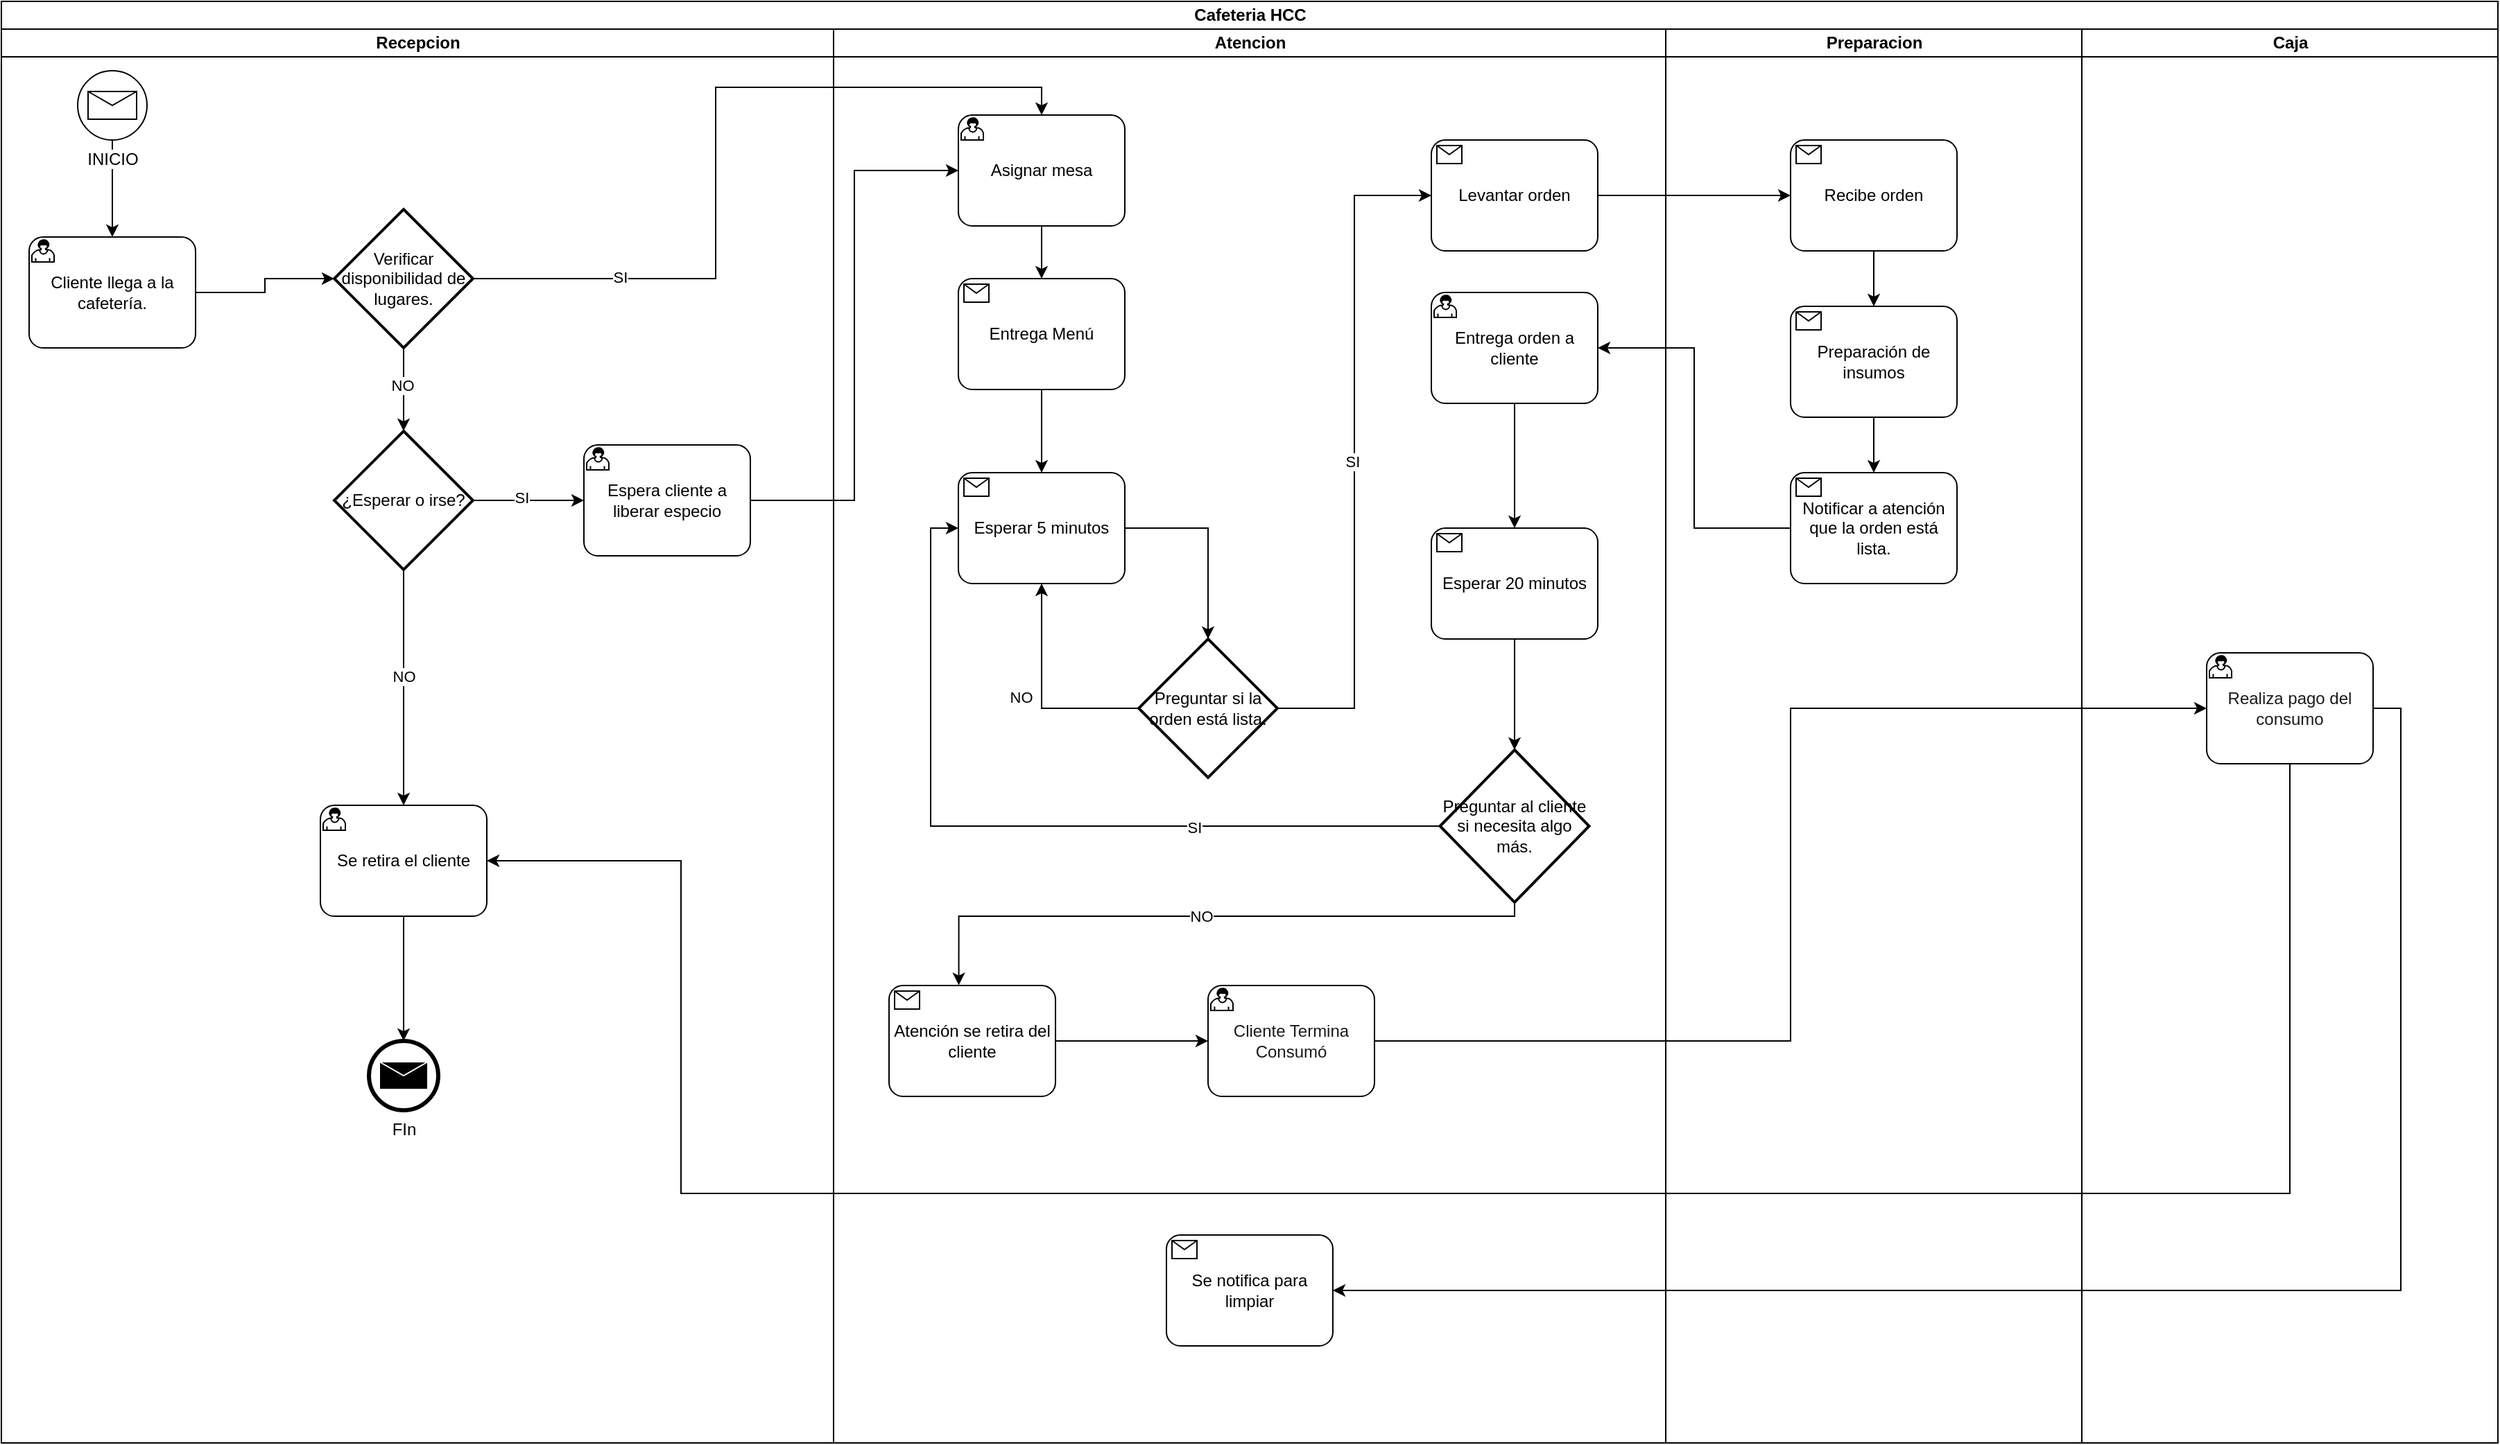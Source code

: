 <mxfile version="25.0.1">
  <diagram name="Página-1" id="KOfIU7jKedHMGHLrOH1f">
    <mxGraphModel dx="2533" dy="1373" grid="1" gridSize="10" guides="1" tooltips="1" connect="1" arrows="1" fold="1" page="1" pageScale="1" pageWidth="827" pageHeight="1169" math="0" shadow="0">
      <root>
        <mxCell id="0" />
        <mxCell id="1" parent="0" />
        <mxCell id="FAglLiWrUDAGm60mL0na-12" value="Cafeteria HCC" style="swimlane;childLayout=stackLayout;resizeParent=1;resizeParentMax=0;startSize=20;html=1;" parent="1" vertex="1">
          <mxGeometry x="210.0" y="110" width="1800" height="1040" as="geometry" />
        </mxCell>
        <mxCell id="FAglLiWrUDAGm60mL0na-13" value="Recepcion" style="swimlane;startSize=20;html=1;" parent="FAglLiWrUDAGm60mL0na-12" vertex="1">
          <mxGeometry y="20" width="600" height="1020" as="geometry">
            <mxRectangle y="20" width="40" height="460" as="alternateBounds" />
          </mxGeometry>
        </mxCell>
        <mxCell id="8RAqlN66zT2HLcXRzkkI-7" style="edgeStyle=orthogonalEdgeStyle;rounded=0;orthogonalLoop=1;jettySize=auto;html=1;exitX=0.5;exitY=1;exitDx=0;exitDy=0;exitPerimeter=0;" edge="1" parent="FAglLiWrUDAGm60mL0na-13" source="FAglLiWrUDAGm60mL0na-18" target="8RAqlN66zT2HLcXRzkkI-5">
          <mxGeometry relative="1" as="geometry" />
        </mxCell>
        <mxCell id="FAglLiWrUDAGm60mL0na-18" value="INICIO" style="points=[[0.145,0.145,0],[0.5,0,0],[0.855,0.145,0],[1,0.5,0],[0.855,0.855,0],[0.5,1,0],[0.145,0.855,0],[0,0.5,0]];shape=mxgraph.bpmn.event;html=1;verticalLabelPosition=bottom;labelBackgroundColor=#ffffff;verticalAlign=top;align=center;perimeter=ellipsePerimeter;outlineConnect=0;aspect=fixed;outline=standard;symbol=message;" parent="FAglLiWrUDAGm60mL0na-13" vertex="1">
          <mxGeometry x="55.0" y="30" width="50" height="50" as="geometry" />
        </mxCell>
        <mxCell id="8RAqlN66zT2HLcXRzkkI-5" value="Cliente llega a la cafetería." style="points=[[0.25,0,0],[0.5,0,0],[0.75,0,0],[1,0.25,0],[1,0.5,0],[1,0.75,0],[0.75,1,0],[0.5,1,0],[0.25,1,0],[0,0.75,0],[0,0.5,0],[0,0.25,0]];shape=mxgraph.bpmn.task;whiteSpace=wrap;rectStyle=rounded;size=10;html=1;container=1;expand=0;collapsible=0;taskMarker=user;" vertex="1" parent="FAglLiWrUDAGm60mL0na-13">
          <mxGeometry x="20.0" y="150" width="120" height="80" as="geometry" />
        </mxCell>
        <mxCell id="8RAqlN66zT2HLcXRzkkI-23" value="Se retira el cliente" style="points=[[0.25,0,0],[0.5,0,0],[0.75,0,0],[1,0.25,0],[1,0.5,0],[1,0.75,0],[0.75,1,0],[0.5,1,0],[0.25,1,0],[0,0.75,0],[0,0.5,0],[0,0.25,0]];shape=mxgraph.bpmn.task;whiteSpace=wrap;rectStyle=rounded;size=10;html=1;container=1;expand=0;collapsible=0;taskMarker=user;" vertex="1" parent="FAglLiWrUDAGm60mL0na-13">
          <mxGeometry x="230.0" y="560" width="120" height="80" as="geometry" />
        </mxCell>
        <mxCell id="8RAqlN66zT2HLcXRzkkI-24" value="FIn" style="points=[[0.145,0.145,0],[0.5,0,0],[0.855,0.145,0],[1,0.5,0],[0.855,0.855,0],[0.5,1,0],[0.145,0.855,0],[0,0.5,0]];shape=mxgraph.bpmn.event;html=1;verticalLabelPosition=bottom;labelBackgroundColor=#ffffff;verticalAlign=top;align=center;perimeter=ellipsePerimeter;outlineConnect=0;aspect=fixed;outline=end;symbol=message;" vertex="1" parent="FAglLiWrUDAGm60mL0na-13">
          <mxGeometry x="265.0" y="730" width="50" height="50" as="geometry" />
        </mxCell>
        <mxCell id="8RAqlN66zT2HLcXRzkkI-26" style="edgeStyle=orthogonalEdgeStyle;rounded=0;orthogonalLoop=1;jettySize=auto;html=1;exitX=0.5;exitY=1;exitDx=0;exitDy=0;exitPerimeter=0;entryX=0.5;entryY=0;entryDx=0;entryDy=0;entryPerimeter=0;" edge="1" parent="FAglLiWrUDAGm60mL0na-13" source="8RAqlN66zT2HLcXRzkkI-23" target="8RAqlN66zT2HLcXRzkkI-24">
          <mxGeometry relative="1" as="geometry" />
        </mxCell>
        <mxCell id="8RAqlN66zT2HLcXRzkkI-14" style="edgeStyle=orthogonalEdgeStyle;rounded=0;orthogonalLoop=1;jettySize=auto;html=1;exitX=1;exitY=0.5;exitDx=0;exitDy=0;exitPerimeter=0;entryX=0;entryY=0.5;entryDx=0;entryDy=0;entryPerimeter=0;" edge="1" parent="FAglLiWrUDAGm60mL0na-13" source="8RAqlN66zT2HLcXRzkkI-5" target="8RAqlN66zT2HLcXRzkkI-74">
          <mxGeometry relative="1" as="geometry">
            <mxPoint x="240" y="190" as="targetPoint" />
          </mxGeometry>
        </mxCell>
        <mxCell id="8RAqlN66zT2HLcXRzkkI-20" style="edgeStyle=orthogonalEdgeStyle;rounded=0;orthogonalLoop=1;jettySize=auto;html=1;entryX=0.5;entryY=0;entryDx=0;entryDy=0;entryPerimeter=0;exitX=0.5;exitY=1;exitDx=0;exitDy=0;exitPerimeter=0;" edge="1" parent="FAglLiWrUDAGm60mL0na-13" source="8RAqlN66zT2HLcXRzkkI-74" target="8RAqlN66zT2HLcXRzkkI-75">
          <mxGeometry relative="1" as="geometry">
            <mxPoint x="370.0" y="270" as="sourcePoint" />
            <mxPoint x="290.059" y="300.059" as="targetPoint" />
          </mxGeometry>
        </mxCell>
        <mxCell id="8RAqlN66zT2HLcXRzkkI-35" value="NO" style="edgeLabel;html=1;align=center;verticalAlign=middle;resizable=0;points=[];" vertex="1" connectable="0" parent="8RAqlN66zT2HLcXRzkkI-20">
          <mxGeometry x="-0.112" y="-1" relative="1" as="geometry">
            <mxPoint as="offset" />
          </mxGeometry>
        </mxCell>
        <mxCell id="8RAqlN66zT2HLcXRzkkI-42" style="edgeStyle=orthogonalEdgeStyle;rounded=0;orthogonalLoop=1;jettySize=auto;html=1;entryX=0.5;entryY=0;entryDx=0;entryDy=0;entryPerimeter=0;exitX=0.5;exitY=1;exitDx=0;exitDy=0;exitPerimeter=0;" edge="1" parent="FAglLiWrUDAGm60mL0na-13" source="8RAqlN66zT2HLcXRzkkI-75" target="8RAqlN66zT2HLcXRzkkI-23">
          <mxGeometry relative="1" as="geometry">
            <mxPoint x="250.0" y="340" as="sourcePoint" />
          </mxGeometry>
        </mxCell>
        <mxCell id="8RAqlN66zT2HLcXRzkkI-43" value="NO" style="edgeLabel;html=1;align=center;verticalAlign=middle;resizable=0;points=[];" vertex="1" connectable="0" parent="8RAqlN66zT2HLcXRzkkI-42">
          <mxGeometry x="-0.102" relative="1" as="geometry">
            <mxPoint as="offset" />
          </mxGeometry>
        </mxCell>
        <mxCell id="8RAqlN66zT2HLcXRzkkI-38" value="Espera cliente a liberar especio" style="points=[[0.25,0,0],[0.5,0,0],[0.75,0,0],[1,0.25,0],[1,0.5,0],[1,0.75,0],[0.75,1,0],[0.5,1,0],[0.25,1,0],[0,0.75,0],[0,0.5,0],[0,0.25,0]];shape=mxgraph.bpmn.task;whiteSpace=wrap;rectStyle=rounded;size=10;html=1;container=1;expand=0;collapsible=0;taskMarker=user;" vertex="1" parent="FAglLiWrUDAGm60mL0na-13">
          <mxGeometry x="420.0" y="300" width="120" height="80" as="geometry" />
        </mxCell>
        <mxCell id="8RAqlN66zT2HLcXRzkkI-74" value="Verificar disponibilidad de lugares." style="strokeWidth=2;html=1;shape=mxgraph.flowchart.decision;whiteSpace=wrap;" vertex="1" parent="FAglLiWrUDAGm60mL0na-13">
          <mxGeometry x="240.0" y="130" width="100" height="100" as="geometry" />
        </mxCell>
        <mxCell id="8RAqlN66zT2HLcXRzkkI-75" value="¿Esperar o irse?" style="strokeWidth=2;html=1;shape=mxgraph.flowchart.decision;whiteSpace=wrap;" vertex="1" parent="FAglLiWrUDAGm60mL0na-13">
          <mxGeometry x="240.0" y="290" width="100" height="100" as="geometry" />
        </mxCell>
        <mxCell id="8RAqlN66zT2HLcXRzkkI-92" style="edgeStyle=orthogonalEdgeStyle;rounded=0;orthogonalLoop=1;jettySize=auto;html=1;exitX=1;exitY=0.5;exitDx=0;exitDy=0;exitPerimeter=0;entryX=0;entryY=0.5;entryDx=0;entryDy=0;entryPerimeter=0;" edge="1" parent="FAglLiWrUDAGm60mL0na-13" source="8RAqlN66zT2HLcXRzkkI-75" target="8RAqlN66zT2HLcXRzkkI-38">
          <mxGeometry relative="1" as="geometry" />
        </mxCell>
        <mxCell id="8RAqlN66zT2HLcXRzkkI-93" value="SI" style="edgeLabel;html=1;align=center;verticalAlign=middle;resizable=0;points=[];" vertex="1" connectable="0" parent="8RAqlN66zT2HLcXRzkkI-92">
          <mxGeometry x="-0.119" y="2" relative="1" as="geometry">
            <mxPoint as="offset" />
          </mxGeometry>
        </mxCell>
        <mxCell id="FAglLiWrUDAGm60mL0na-14" value="Atencion" style="swimlane;startSize=20;html=1;" parent="FAglLiWrUDAGm60mL0na-12" vertex="1">
          <mxGeometry x="600" y="20" width="600" height="1020" as="geometry" />
        </mxCell>
        <mxCell id="8RAqlN66zT2HLcXRzkkI-18" value="Asignar mesa" style="points=[[0.25,0,0],[0.5,0,0],[0.75,0,0],[1,0.25,0],[1,0.5,0],[1,0.75,0],[0.75,1,0],[0.5,1,0],[0.25,1,0],[0,0.75,0],[0,0.5,0],[0,0.25,0]];shape=mxgraph.bpmn.task;whiteSpace=wrap;rectStyle=rounded;size=10;html=1;container=1;expand=0;collapsible=0;taskMarker=user;" vertex="1" parent="FAglLiWrUDAGm60mL0na-14">
          <mxGeometry x="90.0" y="62" width="120" height="80" as="geometry" />
        </mxCell>
        <mxCell id="8RAqlN66zT2HLcXRzkkI-40" value="Entrega Menú" style="points=[[0.25,0,0],[0.5,0,0],[0.75,0,0],[1,0.25,0],[1,0.5,0],[1,0.75,0],[0.75,1,0],[0.5,1,0],[0.25,1,0],[0,0.75,0],[0,0.5,0],[0,0.25,0]];shape=mxgraph.bpmn.task;whiteSpace=wrap;rectStyle=rounded;size=10;html=1;container=1;expand=0;collapsible=0;taskMarker=receive;" vertex="1" parent="FAglLiWrUDAGm60mL0na-14">
          <mxGeometry x="90.0" y="180" width="120" height="80" as="geometry" />
        </mxCell>
        <mxCell id="8RAqlN66zT2HLcXRzkkI-41" style="edgeStyle=orthogonalEdgeStyle;rounded=0;orthogonalLoop=1;jettySize=auto;html=1;exitX=0.5;exitY=1;exitDx=0;exitDy=0;exitPerimeter=0;" edge="1" parent="FAglLiWrUDAGm60mL0na-14" source="8RAqlN66zT2HLcXRzkkI-18" target="8RAqlN66zT2HLcXRzkkI-40">
          <mxGeometry relative="1" as="geometry" />
        </mxCell>
        <mxCell id="8RAqlN66zT2HLcXRzkkI-54" style="edgeStyle=orthogonalEdgeStyle;rounded=0;orthogonalLoop=1;jettySize=auto;html=1;exitX=1;exitY=0.5;exitDx=0;exitDy=0;exitPerimeter=0;entryX=0.5;entryY=0;entryDx=0;entryDy=0;entryPerimeter=0;" edge="1" parent="FAglLiWrUDAGm60mL0na-14" source="8RAqlN66zT2HLcXRzkkI-52" target="8RAqlN66zT2HLcXRzkkI-73">
          <mxGeometry relative="1" as="geometry">
            <mxPoint x="250.0" y="440" as="targetPoint" />
          </mxGeometry>
        </mxCell>
        <mxCell id="8RAqlN66zT2HLcXRzkkI-52" value="Esperar 5 minutos" style="points=[[0.25,0,0],[0.5,0,0],[0.75,0,0],[1,0.25,0],[1,0.5,0],[1,0.75,0],[0.75,1,0],[0.5,1,0],[0.25,1,0],[0,0.75,0],[0,0.5,0],[0,0.25,0]];shape=mxgraph.bpmn.task;whiteSpace=wrap;rectStyle=rounded;size=10;html=1;container=1;expand=0;collapsible=0;taskMarker=receive;" vertex="1" parent="FAglLiWrUDAGm60mL0na-14">
          <mxGeometry x="90.0" y="320" width="120" height="80" as="geometry" />
        </mxCell>
        <mxCell id="8RAqlN66zT2HLcXRzkkI-53" style="edgeStyle=orthogonalEdgeStyle;rounded=0;orthogonalLoop=1;jettySize=auto;html=1;exitX=0.5;exitY=1;exitDx=0;exitDy=0;exitPerimeter=0;entryX=0.5;entryY=0;entryDx=0;entryDy=0;entryPerimeter=0;" edge="1" parent="FAglLiWrUDAGm60mL0na-14" source="8RAqlN66zT2HLcXRzkkI-40" target="8RAqlN66zT2HLcXRzkkI-52">
          <mxGeometry relative="1" as="geometry" />
        </mxCell>
        <mxCell id="8RAqlN66zT2HLcXRzkkI-55" style="edgeStyle=orthogonalEdgeStyle;rounded=0;orthogonalLoop=1;jettySize=auto;html=1;exitX=0;exitY=0.5;exitDx=0;exitDy=0;entryX=0.5;entryY=1;entryDx=0;entryDy=0;entryPerimeter=0;exitPerimeter=0;" edge="1" parent="FAglLiWrUDAGm60mL0na-14" source="8RAqlN66zT2HLcXRzkkI-73" target="8RAqlN66zT2HLcXRzkkI-52">
          <mxGeometry relative="1" as="geometry">
            <mxPoint x="300.0" y="490" as="sourcePoint" />
          </mxGeometry>
        </mxCell>
        <mxCell id="8RAqlN66zT2HLcXRzkkI-56" value="NO" style="edgeLabel;html=1;align=center;verticalAlign=middle;resizable=0;points=[];" vertex="1" connectable="0" parent="8RAqlN66zT2HLcXRzkkI-55">
          <mxGeometry x="-0.059" y="3" relative="1" as="geometry">
            <mxPoint x="-12" y="-3" as="offset" />
          </mxGeometry>
        </mxCell>
        <mxCell id="8RAqlN66zT2HLcXRzkkI-57" value="Levantar orden" style="points=[[0.25,0,0],[0.5,0,0],[0.75,0,0],[1,0.25,0],[1,0.5,0],[1,0.75,0],[0.75,1,0],[0.5,1,0],[0.25,1,0],[0,0.75,0],[0,0.5,0],[0,0.25,0]];shape=mxgraph.bpmn.task;whiteSpace=wrap;rectStyle=rounded;size=10;html=1;container=1;expand=0;collapsible=0;taskMarker=receive;" vertex="1" parent="FAglLiWrUDAGm60mL0na-14">
          <mxGeometry x="431.0" y="80" width="120" height="80" as="geometry" />
        </mxCell>
        <mxCell id="8RAqlN66zT2HLcXRzkkI-58" style="edgeStyle=orthogonalEdgeStyle;rounded=0;orthogonalLoop=1;jettySize=auto;html=1;exitX=1;exitY=0.5;exitDx=0;exitDy=0;entryX=0;entryY=0.5;entryDx=0;entryDy=0;entryPerimeter=0;exitPerimeter=0;" edge="1" parent="FAglLiWrUDAGm60mL0na-14" source="8RAqlN66zT2HLcXRzkkI-73" target="8RAqlN66zT2HLcXRzkkI-57">
          <mxGeometry relative="1" as="geometry">
            <mxPoint x="300.0" y="390" as="sourcePoint" />
            <mxPoint x="300.0" y="210" as="targetPoint" />
          </mxGeometry>
        </mxCell>
        <mxCell id="8RAqlN66zT2HLcXRzkkI-59" value="SI" style="edgeLabel;html=1;align=center;verticalAlign=middle;resizable=0;points=[];" vertex="1" connectable="0" parent="8RAqlN66zT2HLcXRzkkI-58">
          <mxGeometry x="-0.029" y="2" relative="1" as="geometry">
            <mxPoint as="offset" />
          </mxGeometry>
        </mxCell>
        <mxCell id="8RAqlN66zT2HLcXRzkkI-68" value="Entrega orden a cliente" style="points=[[0.25,0,0],[0.5,0,0],[0.75,0,0],[1,0.25,0],[1,0.5,0],[1,0.75,0],[0.75,1,0],[0.5,1,0],[0.25,1,0],[0,0.75,0],[0,0.5,0],[0,0.25,0]];shape=mxgraph.bpmn.task;whiteSpace=wrap;rectStyle=rounded;size=10;html=1;container=1;expand=0;collapsible=0;taskMarker=user;" vertex="1" parent="FAglLiWrUDAGm60mL0na-14">
          <mxGeometry x="431.0" y="190" width="120" height="80" as="geometry" />
        </mxCell>
        <mxCell id="8RAqlN66zT2HLcXRzkkI-70" value="Preguntar al cliente si necesita algo más." style="strokeWidth=2;html=1;shape=mxgraph.flowchart.decision;whiteSpace=wrap;" vertex="1" parent="FAglLiWrUDAGm60mL0na-14">
          <mxGeometry x="437.25" y="520" width="107.5" height="110" as="geometry" />
        </mxCell>
        <mxCell id="8RAqlN66zT2HLcXRzkkI-66" value="Esperar 20 minutos" style="points=[[0.25,0,0],[0.5,0,0],[0.75,0,0],[1,0.25,0],[1,0.5,0],[1,0.75,0],[0.75,1,0],[0.5,1,0],[0.25,1,0],[0,0.75,0],[0,0.5,0],[0,0.25,0]];shape=mxgraph.bpmn.task;whiteSpace=wrap;rectStyle=rounded;size=10;html=1;container=1;expand=0;collapsible=0;taskMarker=receive;" vertex="1" parent="FAglLiWrUDAGm60mL0na-14">
          <mxGeometry x="431.0" y="360" width="120" height="80" as="geometry" />
        </mxCell>
        <mxCell id="8RAqlN66zT2HLcXRzkkI-72" style="edgeStyle=orthogonalEdgeStyle;rounded=0;orthogonalLoop=1;jettySize=auto;html=1;exitX=0.5;exitY=1;exitDx=0;exitDy=0;exitPerimeter=0;entryX=0.5;entryY=0;entryDx=0;entryDy=0;entryPerimeter=0;" edge="1" parent="FAglLiWrUDAGm60mL0na-14" source="8RAqlN66zT2HLcXRzkkI-68" target="8RAqlN66zT2HLcXRzkkI-66">
          <mxGeometry relative="1" as="geometry">
            <mxPoint x="431.0" y="330" as="sourcePoint" />
            <mxPoint x="370.0" y="440" as="targetPoint" />
          </mxGeometry>
        </mxCell>
        <mxCell id="8RAqlN66zT2HLcXRzkkI-73" value="Preguntar si la orden está lista." style="strokeWidth=2;html=1;shape=mxgraph.flowchart.decision;whiteSpace=wrap;" vertex="1" parent="FAglLiWrUDAGm60mL0na-14">
          <mxGeometry x="220.0" y="440" width="100" height="100" as="geometry" />
        </mxCell>
        <mxCell id="8RAqlN66zT2HLcXRzkkI-78" style="edgeStyle=orthogonalEdgeStyle;rounded=0;orthogonalLoop=1;jettySize=auto;html=1;exitX=0;exitY=0.5;exitDx=0;exitDy=0;exitPerimeter=0;entryX=0;entryY=0.5;entryDx=0;entryDy=0;entryPerimeter=0;" edge="1" parent="FAglLiWrUDAGm60mL0na-14" source="8RAqlN66zT2HLcXRzkkI-70" target="8RAqlN66zT2HLcXRzkkI-52">
          <mxGeometry relative="1" as="geometry" />
        </mxCell>
        <mxCell id="8RAqlN66zT2HLcXRzkkI-81" value="SI" style="edgeLabel;html=1;align=center;verticalAlign=middle;resizable=0;points=[];" vertex="1" connectable="0" parent="8RAqlN66zT2HLcXRzkkI-78">
          <mxGeometry x="-0.409" y="1" relative="1" as="geometry">
            <mxPoint as="offset" />
          </mxGeometry>
        </mxCell>
        <mxCell id="8RAqlN66zT2HLcXRzkkI-80" style="edgeStyle=orthogonalEdgeStyle;rounded=0;orthogonalLoop=1;jettySize=auto;html=1;exitX=0.5;exitY=1;exitDx=0;exitDy=0;exitPerimeter=0;entryX=0.5;entryY=0;entryDx=0;entryDy=0;entryPerimeter=0;" edge="1" parent="FAglLiWrUDAGm60mL0na-14" source="8RAqlN66zT2HLcXRzkkI-66" target="8RAqlN66zT2HLcXRzkkI-70">
          <mxGeometry relative="1" as="geometry" />
        </mxCell>
        <mxCell id="8RAqlN66zT2HLcXRzkkI-12" value="&lt;span style=&quot;color: rgb(26, 26, 26);&quot;&gt;Cliente Termina Consumó&lt;/span&gt;" style="points=[[0.25,0,0],[0.5,0,0],[0.75,0,0],[1,0.25,0],[1,0.5,0],[1,0.75,0],[0.75,1,0],[0.5,1,0],[0.25,1,0],[0,0.75,0],[0,0.5,0],[0,0.25,0]];shape=mxgraph.bpmn.task;whiteSpace=wrap;rectStyle=rounded;size=10;html=1;container=1;expand=0;collapsible=0;taskMarker=user;" vertex="1" parent="FAglLiWrUDAGm60mL0na-14">
          <mxGeometry x="270.0" y="690" width="120" height="80" as="geometry" />
        </mxCell>
        <mxCell id="8RAqlN66zT2HLcXRzkkI-82" style="edgeStyle=orthogonalEdgeStyle;rounded=0;orthogonalLoop=1;jettySize=auto;html=1;exitX=0.5;exitY=1;exitDx=0;exitDy=0;exitPerimeter=0;entryX=0.419;entryY=-0.003;entryDx=0;entryDy=0;entryPerimeter=0;" edge="1" parent="FAglLiWrUDAGm60mL0na-14" source="8RAqlN66zT2HLcXRzkkI-70" target="8RAqlN66zT2HLcXRzkkI-65">
          <mxGeometry relative="1" as="geometry">
            <Array as="points">
              <mxPoint x="491" y="640" />
              <mxPoint x="90" y="640" />
            </Array>
          </mxGeometry>
        </mxCell>
        <mxCell id="8RAqlN66zT2HLcXRzkkI-83" value="NO" style="edgeLabel;html=1;align=center;verticalAlign=middle;resizable=0;points=[];" vertex="1" connectable="0" parent="8RAqlN66zT2HLcXRzkkI-82">
          <mxGeometry x="0.031" y="4" relative="1" as="geometry">
            <mxPoint x="1" y="-4" as="offset" />
          </mxGeometry>
        </mxCell>
        <mxCell id="8RAqlN66zT2HLcXRzkkI-65" value="Atención se retira del cliente" style="points=[[0.25,0,0],[0.5,0,0],[0.75,0,0],[1,0.25,0],[1,0.5,0],[1,0.75,0],[0.75,1,0],[0.5,1,0],[0.25,1,0],[0,0.75,0],[0,0.5,0],[0,0.25,0]];shape=mxgraph.bpmn.task;whiteSpace=wrap;rectStyle=rounded;size=10;html=1;container=1;expand=0;collapsible=0;taskMarker=receive;" vertex="1" parent="FAglLiWrUDAGm60mL0na-14">
          <mxGeometry x="40.0" y="690" width="120" height="80" as="geometry" />
        </mxCell>
        <mxCell id="8RAqlN66zT2HLcXRzkkI-88" style="edgeStyle=orthogonalEdgeStyle;rounded=0;orthogonalLoop=1;jettySize=auto;html=1;exitX=1;exitY=0.5;exitDx=0;exitDy=0;exitPerimeter=0;entryX=0;entryY=0.5;entryDx=0;entryDy=0;entryPerimeter=0;" edge="1" parent="FAglLiWrUDAGm60mL0na-14" source="8RAqlN66zT2HLcXRzkkI-65" target="8RAqlN66zT2HLcXRzkkI-12">
          <mxGeometry relative="1" as="geometry" />
        </mxCell>
        <mxCell id="8RAqlN66zT2HLcXRzkkI-98" value="Se notifica para limpiar" style="points=[[0.25,0,0],[0.5,0,0],[0.75,0,0],[1,0.25,0],[1,0.5,0],[1,0.75,0],[0.75,1,0],[0.5,1,0],[0.25,1,0],[0,0.75,0],[0,0.5,0],[0,0.25,0]];shape=mxgraph.bpmn.task;whiteSpace=wrap;rectStyle=rounded;size=10;html=1;container=1;expand=0;collapsible=0;taskMarker=receive;" vertex="1" parent="FAglLiWrUDAGm60mL0na-14">
          <mxGeometry x="240.0" y="870" width="120" height="80" as="geometry" />
        </mxCell>
        <mxCell id="FAglLiWrUDAGm60mL0na-15" value="Preparacion" style="swimlane;startSize=20;html=1;" parent="FAglLiWrUDAGm60mL0na-12" vertex="1">
          <mxGeometry x="1200" y="20" width="300" height="1020" as="geometry" />
        </mxCell>
        <mxCell id="8RAqlN66zT2HLcXRzkkI-13" value="Recibe orden" style="points=[[0.25,0,0],[0.5,0,0],[0.75,0,0],[1,0.25,0],[1,0.5,0],[1,0.75,0],[0.75,1,0],[0.5,1,0],[0.25,1,0],[0,0.75,0],[0,0.5,0],[0,0.25,0]];shape=mxgraph.bpmn.task;whiteSpace=wrap;rectStyle=rounded;size=10;html=1;container=1;expand=0;collapsible=0;taskMarker=receive;" vertex="1" parent="FAglLiWrUDAGm60mL0na-15">
          <mxGeometry x="90.0" y="80" width="120" height="80" as="geometry" />
        </mxCell>
        <mxCell id="8RAqlN66zT2HLcXRzkkI-61" value="Preparación de insumos" style="points=[[0.25,0,0],[0.5,0,0],[0.75,0,0],[1,0.25,0],[1,0.5,0],[1,0.75,0],[0.75,1,0],[0.5,1,0],[0.25,1,0],[0,0.75,0],[0,0.5,0],[0,0.25,0]];shape=mxgraph.bpmn.task;whiteSpace=wrap;rectStyle=rounded;size=10;html=1;container=1;expand=0;collapsible=0;taskMarker=receive;" vertex="1" parent="FAglLiWrUDAGm60mL0na-15">
          <mxGeometry x="90.0" y="200" width="120" height="80" as="geometry" />
        </mxCell>
        <mxCell id="8RAqlN66zT2HLcXRzkkI-62" style="edgeStyle=orthogonalEdgeStyle;rounded=0;orthogonalLoop=1;jettySize=auto;html=1;exitX=0.5;exitY=1;exitDx=0;exitDy=0;exitPerimeter=0;entryX=0.5;entryY=0;entryDx=0;entryDy=0;entryPerimeter=0;" edge="1" parent="FAglLiWrUDAGm60mL0na-15" source="8RAqlN66zT2HLcXRzkkI-13" target="8RAqlN66zT2HLcXRzkkI-61">
          <mxGeometry relative="1" as="geometry" />
        </mxCell>
        <mxCell id="8RAqlN66zT2HLcXRzkkI-63" value="Notificar a atención que la orden está lista." style="points=[[0.25,0,0],[0.5,0,0],[0.75,0,0],[1,0.25,0],[1,0.5,0],[1,0.75,0],[0.75,1,0],[0.5,1,0],[0.25,1,0],[0,0.75,0],[0,0.5,0],[0,0.25,0]];shape=mxgraph.bpmn.task;whiteSpace=wrap;rectStyle=rounded;size=10;html=1;container=1;expand=0;collapsible=0;taskMarker=receive;" vertex="1" parent="FAglLiWrUDAGm60mL0na-15">
          <mxGeometry x="90.0" y="320" width="120" height="80" as="geometry" />
        </mxCell>
        <mxCell id="8RAqlN66zT2HLcXRzkkI-64" style="edgeStyle=orthogonalEdgeStyle;rounded=0;orthogonalLoop=1;jettySize=auto;html=1;exitX=0.5;exitY=1;exitDx=0;exitDy=0;exitPerimeter=0;entryX=0.5;entryY=0;entryDx=0;entryDy=0;entryPerimeter=0;" edge="1" parent="FAglLiWrUDAGm60mL0na-15" source="8RAqlN66zT2HLcXRzkkI-61" target="8RAqlN66zT2HLcXRzkkI-63">
          <mxGeometry relative="1" as="geometry" />
        </mxCell>
        <mxCell id="FAglLiWrUDAGm60mL0na-16" value="Caja" style="swimlane;startSize=20;html=1;" parent="FAglLiWrUDAGm60mL0na-12" vertex="1">
          <mxGeometry x="1500" y="20" width="300" height="1020" as="geometry" />
        </mxCell>
        <mxCell id="8RAqlN66zT2HLcXRzkkI-86" value="&lt;span style=&quot;color: rgb(26, 26, 26);&quot;&gt;Realiza pago del consumo&lt;/span&gt;" style="points=[[0.25,0,0],[0.5,0,0],[0.75,0,0],[1,0.25,0],[1,0.5,0],[1,0.75,0],[0.75,1,0],[0.5,1,0],[0.25,1,0],[0,0.75,0],[0,0.5,0],[0,0.25,0]];shape=mxgraph.bpmn.task;whiteSpace=wrap;rectStyle=rounded;size=10;html=1;container=1;expand=0;collapsible=0;taskMarker=user;" vertex="1" parent="FAglLiWrUDAGm60mL0na-16">
          <mxGeometry x="90.0" y="450" width="120" height="80" as="geometry" />
        </mxCell>
        <mxCell id="8RAqlN66zT2HLcXRzkkI-45" style="edgeStyle=orthogonalEdgeStyle;rounded=0;orthogonalLoop=1;jettySize=auto;html=1;entryX=0.5;entryY=0;entryDx=0;entryDy=0;entryPerimeter=0;" edge="1" parent="FAglLiWrUDAGm60mL0na-12" source="8RAqlN66zT2HLcXRzkkI-74" target="8RAqlN66zT2HLcXRzkkI-18">
          <mxGeometry relative="1" as="geometry">
            <mxPoint x="340" y="210" as="sourcePoint" />
          </mxGeometry>
        </mxCell>
        <mxCell id="8RAqlN66zT2HLcXRzkkI-48" value="SI" style="edgeLabel;html=1;align=center;verticalAlign=middle;resizable=0;points=[];" vertex="1" connectable="0" parent="8RAqlN66zT2HLcXRzkkI-45">
          <mxGeometry x="-0.626" y="1" relative="1" as="geometry">
            <mxPoint as="offset" />
          </mxGeometry>
        </mxCell>
        <mxCell id="8RAqlN66zT2HLcXRzkkI-60" style="edgeStyle=orthogonalEdgeStyle;rounded=0;orthogonalLoop=1;jettySize=auto;html=1;exitX=1;exitY=0.5;exitDx=0;exitDy=0;exitPerimeter=0;entryX=0;entryY=0.5;entryDx=0;entryDy=0;entryPerimeter=0;" edge="1" parent="FAglLiWrUDAGm60mL0na-12" source="8RAqlN66zT2HLcXRzkkI-57" target="8RAqlN66zT2HLcXRzkkI-13">
          <mxGeometry relative="1" as="geometry" />
        </mxCell>
        <mxCell id="8RAqlN66zT2HLcXRzkkI-69" style="edgeStyle=orthogonalEdgeStyle;rounded=0;orthogonalLoop=1;jettySize=auto;html=1;exitX=0;exitY=0.5;exitDx=0;exitDy=0;exitPerimeter=0;entryX=1;entryY=0.5;entryDx=0;entryDy=0;entryPerimeter=0;" edge="1" parent="FAglLiWrUDAGm60mL0na-12" source="8RAqlN66zT2HLcXRzkkI-63" target="8RAqlN66zT2HLcXRzkkI-68">
          <mxGeometry relative="1" as="geometry" />
        </mxCell>
        <mxCell id="8RAqlN66zT2HLcXRzkkI-94" style="edgeStyle=orthogonalEdgeStyle;rounded=0;orthogonalLoop=1;jettySize=auto;html=1;exitX=1;exitY=0.5;exitDx=0;exitDy=0;exitPerimeter=0;entryX=0;entryY=0.5;entryDx=0;entryDy=0;entryPerimeter=0;" edge="1" parent="FAglLiWrUDAGm60mL0na-12" source="8RAqlN66zT2HLcXRzkkI-38" target="8RAqlN66zT2HLcXRzkkI-18">
          <mxGeometry relative="1" as="geometry" />
        </mxCell>
        <mxCell id="8RAqlN66zT2HLcXRzkkI-96" style="edgeStyle=orthogonalEdgeStyle;rounded=0;orthogonalLoop=1;jettySize=auto;html=1;exitX=0.5;exitY=1;exitDx=0;exitDy=0;exitPerimeter=0;entryX=1;entryY=0.5;entryDx=0;entryDy=0;entryPerimeter=0;" edge="1" parent="FAglLiWrUDAGm60mL0na-12" source="8RAqlN66zT2HLcXRzkkI-86" target="8RAqlN66zT2HLcXRzkkI-23">
          <mxGeometry relative="1" as="geometry">
            <Array as="points">
              <mxPoint x="1650" y="860" />
              <mxPoint x="490" y="860" />
              <mxPoint x="490" y="620" />
            </Array>
          </mxGeometry>
        </mxCell>
        <mxCell id="8RAqlN66zT2HLcXRzkkI-101" style="edgeStyle=orthogonalEdgeStyle;rounded=0;orthogonalLoop=1;jettySize=auto;html=1;exitX=1;exitY=0.5;exitDx=0;exitDy=0;exitPerimeter=0;entryX=0;entryY=0.5;entryDx=0;entryDy=0;entryPerimeter=0;" edge="1" parent="FAglLiWrUDAGm60mL0na-12" source="8RAqlN66zT2HLcXRzkkI-12" target="8RAqlN66zT2HLcXRzkkI-86">
          <mxGeometry relative="1" as="geometry" />
        </mxCell>
        <mxCell id="8RAqlN66zT2HLcXRzkkI-102" style="edgeStyle=orthogonalEdgeStyle;rounded=0;orthogonalLoop=1;jettySize=auto;html=1;exitX=1;exitY=0.5;exitDx=0;exitDy=0;exitPerimeter=0;entryX=1;entryY=0.5;entryDx=0;entryDy=0;entryPerimeter=0;" edge="1" parent="FAglLiWrUDAGm60mL0na-12" source="8RAqlN66zT2HLcXRzkkI-86" target="8RAqlN66zT2HLcXRzkkI-98">
          <mxGeometry relative="1" as="geometry" />
        </mxCell>
      </root>
    </mxGraphModel>
  </diagram>
</mxfile>
